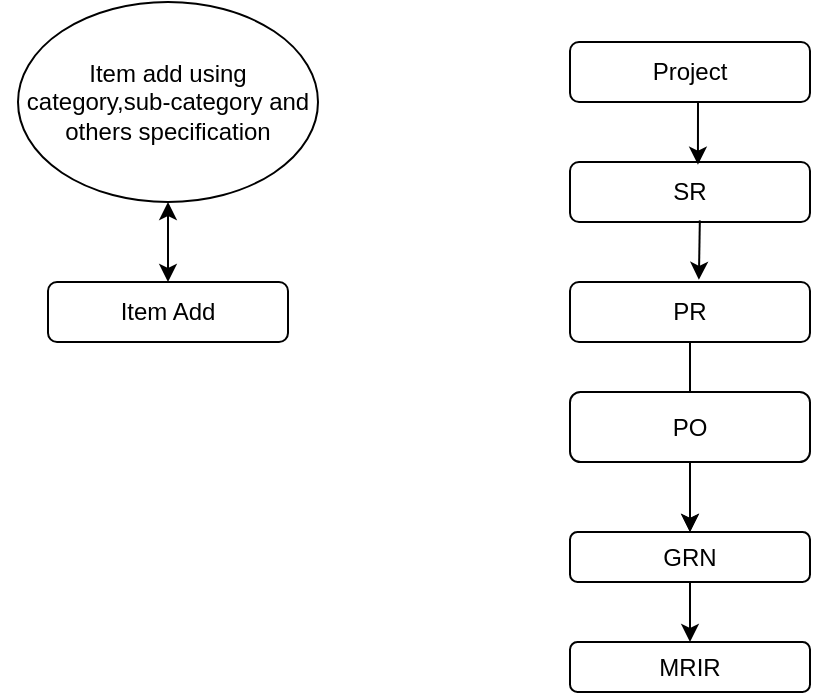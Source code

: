 <mxfile version="22.1.5" type="github">
  <diagram id="C5RBs43oDa-KdzZeNtuy" name="Page-1">
    <mxGraphModel dx="600" dy="310" grid="1" gridSize="10" guides="1" tooltips="1" connect="1" arrows="1" fold="1" page="1" pageScale="1" pageWidth="827" pageHeight="1169" math="0" shadow="0">
      <root>
        <mxCell id="WIyWlLk6GJQsqaUBKTNV-0" />
        <mxCell id="WIyWlLk6GJQsqaUBKTNV-1" parent="WIyWlLk6GJQsqaUBKTNV-0" />
        <mxCell id="WIyWlLk6GJQsqaUBKTNV-3" value="Item Add" style="rounded=1;whiteSpace=wrap;html=1;fontSize=12;glass=0;strokeWidth=1;shadow=0;" parent="WIyWlLk6GJQsqaUBKTNV-1" vertex="1">
          <mxGeometry x="35" y="140" width="120" height="30" as="geometry" />
        </mxCell>
        <mxCell id="alrUwy4Ty7rrQ98ZfnOm-4" value="" style="endArrow=classic;startArrow=classic;html=1;rounded=0;exitX=0;exitY=0.5;exitDx=0;exitDy=0;" edge="1" parent="WIyWlLk6GJQsqaUBKTNV-1" source="alrUwy4Ty7rrQ98ZfnOm-1">
          <mxGeometry width="50" height="50" relative="1" as="geometry">
            <mxPoint x="280" y="90" as="sourcePoint" />
            <mxPoint x="90" y="70" as="targetPoint" />
          </mxGeometry>
        </mxCell>
        <mxCell id="alrUwy4Ty7rrQ98ZfnOm-8" value="" style="endArrow=classic;startArrow=classic;html=1;rounded=0;exitX=0.5;exitY=0;exitDx=0;exitDy=0;" edge="1" parent="WIyWlLk6GJQsqaUBKTNV-1" source="WIyWlLk6GJQsqaUBKTNV-3" target="alrUwy4Ty7rrQ98ZfnOm-1">
          <mxGeometry width="50" height="50" relative="1" as="geometry">
            <mxPoint x="160" y="100" as="sourcePoint" />
            <mxPoint x="90" y="70" as="targetPoint" />
          </mxGeometry>
        </mxCell>
        <mxCell id="alrUwy4Ty7rrQ98ZfnOm-1" value="Item add using category,sub-category and others specification" style="ellipse;whiteSpace=wrap;html=1;" vertex="1" parent="WIyWlLk6GJQsqaUBKTNV-1">
          <mxGeometry x="20" width="150" height="100" as="geometry" />
        </mxCell>
        <mxCell id="alrUwy4Ty7rrQ98ZfnOm-10" value="Project" style="rounded=1;whiteSpace=wrap;html=1;" vertex="1" parent="WIyWlLk6GJQsqaUBKTNV-1">
          <mxGeometry x="296" y="20" width="120" height="30" as="geometry" />
        </mxCell>
        <mxCell id="alrUwy4Ty7rrQ98ZfnOm-11" value="SR" style="rounded=1;whiteSpace=wrap;html=1;" vertex="1" parent="WIyWlLk6GJQsqaUBKTNV-1">
          <mxGeometry x="296" y="80" width="120" height="30" as="geometry" />
        </mxCell>
        <mxCell id="alrUwy4Ty7rrQ98ZfnOm-23" value="" style="edgeStyle=orthogonalEdgeStyle;rounded=0;orthogonalLoop=1;jettySize=auto;html=1;" edge="1" parent="WIyWlLk6GJQsqaUBKTNV-1" source="alrUwy4Ty7rrQ98ZfnOm-12" target="alrUwy4Ty7rrQ98ZfnOm-15">
          <mxGeometry relative="1" as="geometry" />
        </mxCell>
        <mxCell id="alrUwy4Ty7rrQ98ZfnOm-12" value="PR" style="rounded=1;whiteSpace=wrap;html=1;" vertex="1" parent="WIyWlLk6GJQsqaUBKTNV-1">
          <mxGeometry x="296" y="140" width="120" height="30" as="geometry" />
        </mxCell>
        <mxCell id="alrUwy4Ty7rrQ98ZfnOm-20" value="" style="edgeStyle=orthogonalEdgeStyle;rounded=0;orthogonalLoop=1;jettySize=auto;html=1;" edge="1" parent="WIyWlLk6GJQsqaUBKTNV-1" source="alrUwy4Ty7rrQ98ZfnOm-14" target="alrUwy4Ty7rrQ98ZfnOm-15">
          <mxGeometry relative="1" as="geometry" />
        </mxCell>
        <mxCell id="alrUwy4Ty7rrQ98ZfnOm-14" value="PO" style="rounded=1;whiteSpace=wrap;html=1;" vertex="1" parent="WIyWlLk6GJQsqaUBKTNV-1">
          <mxGeometry x="296" y="195" width="120" height="35" as="geometry" />
        </mxCell>
        <mxCell id="alrUwy4Ty7rrQ98ZfnOm-24" value="" style="edgeStyle=orthogonalEdgeStyle;rounded=0;orthogonalLoop=1;jettySize=auto;html=1;" edge="1" parent="WIyWlLk6GJQsqaUBKTNV-1" source="alrUwy4Ty7rrQ98ZfnOm-15" target="alrUwy4Ty7rrQ98ZfnOm-16">
          <mxGeometry relative="1" as="geometry" />
        </mxCell>
        <mxCell id="alrUwy4Ty7rrQ98ZfnOm-15" value="GRN" style="rounded=1;whiteSpace=wrap;html=1;" vertex="1" parent="WIyWlLk6GJQsqaUBKTNV-1">
          <mxGeometry x="296" y="265" width="120" height="25" as="geometry" />
        </mxCell>
        <mxCell id="alrUwy4Ty7rrQ98ZfnOm-16" value="MRIR" style="rounded=1;whiteSpace=wrap;html=1;" vertex="1" parent="WIyWlLk6GJQsqaUBKTNV-1">
          <mxGeometry x="296" y="320" width="120" height="25" as="geometry" />
        </mxCell>
        <mxCell id="alrUwy4Ty7rrQ98ZfnOm-18" style="edgeStyle=orthogonalEdgeStyle;rounded=0;orthogonalLoop=1;jettySize=auto;html=1;exitX=0.5;exitY=1;exitDx=0;exitDy=0;entryX=0.533;entryY=0.044;entryDx=0;entryDy=0;entryPerimeter=0;" edge="1" parent="WIyWlLk6GJQsqaUBKTNV-1" source="alrUwy4Ty7rrQ98ZfnOm-10" target="alrUwy4Ty7rrQ98ZfnOm-11">
          <mxGeometry relative="1" as="geometry" />
        </mxCell>
        <mxCell id="alrUwy4Ty7rrQ98ZfnOm-22" value="" style="endArrow=classic;html=1;rounded=0;entryX=0.537;entryY=-0.036;entryDx=0;entryDy=0;entryPerimeter=0;exitX=0.541;exitY=0.973;exitDx=0;exitDy=0;exitPerimeter=0;" edge="1" parent="WIyWlLk6GJQsqaUBKTNV-1" source="alrUwy4Ty7rrQ98ZfnOm-11" target="alrUwy4Ty7rrQ98ZfnOm-12">
          <mxGeometry width="50" height="50" relative="1" as="geometry">
            <mxPoint x="330" y="180" as="sourcePoint" />
            <mxPoint x="380" y="130" as="targetPoint" />
          </mxGeometry>
        </mxCell>
      </root>
    </mxGraphModel>
  </diagram>
</mxfile>
